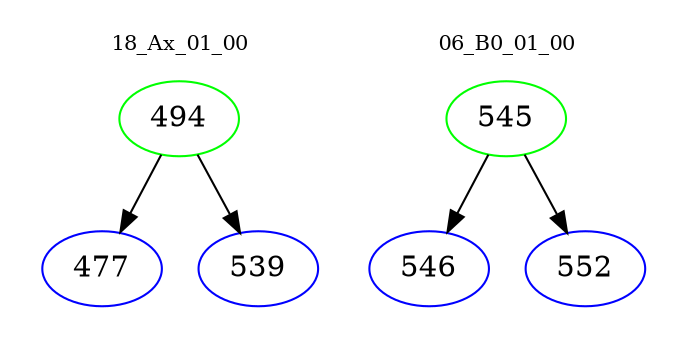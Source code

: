 digraph{
subgraph cluster_0 {
color = white
label = "18_Ax_01_00";
fontsize=10;
T0_494 [label="494", color="green"]
T0_494 -> T0_477 [color="black"]
T0_477 [label="477", color="blue"]
T0_494 -> T0_539 [color="black"]
T0_539 [label="539", color="blue"]
}
subgraph cluster_1 {
color = white
label = "06_B0_01_00";
fontsize=10;
T1_545 [label="545", color="green"]
T1_545 -> T1_546 [color="black"]
T1_546 [label="546", color="blue"]
T1_545 -> T1_552 [color="black"]
T1_552 [label="552", color="blue"]
}
}
